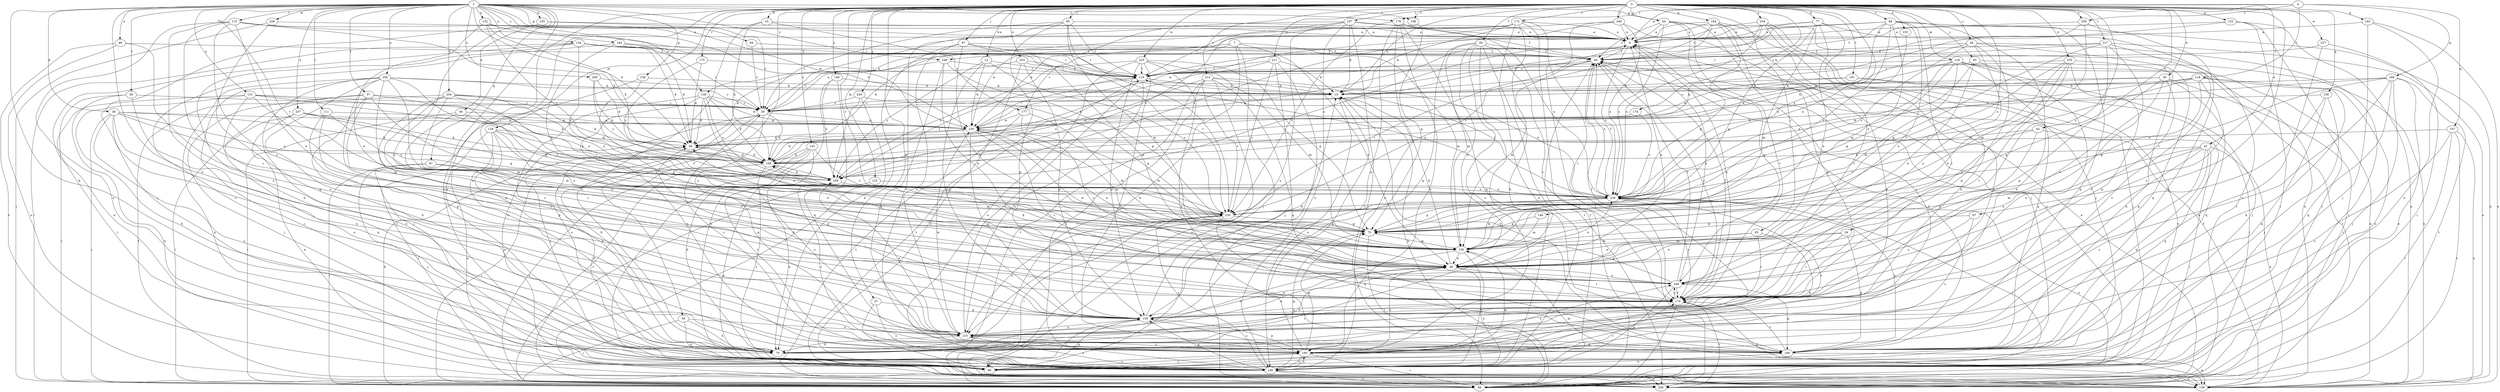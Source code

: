 strict digraph  {
0;
1;
4;
7;
9;
10;
12;
19;
24;
28;
29;
30;
37;
38;
39;
42;
43;
46;
48;
49;
50;
56;
57;
58;
60;
64;
67;
69;
70;
77;
79;
83;
84;
87;
89;
93;
95;
97;
99;
105;
109;
111;
115;
118;
119;
125;
128;
129;
130;
131;
132;
134;
138;
139;
145;
146;
148;
149;
152;
156;
158;
159;
163;
164;
167;
168;
169;
172;
174;
175;
176;
177;
179;
184;
190;
191;
197;
198;
200;
203;
204;
205;
207;
209;
210;
211;
214;
217;
220;
225;
227;
228;
230;
233;
234;
235;
239;
240;
244;
248;
249;
258;
259;
0 -> 10  [label=b];
0 -> 12  [label=b];
0 -> 19  [label=b];
0 -> 24  [label=c];
0 -> 28  [label=c];
0 -> 30  [label=d];
0 -> 37  [label=d];
0 -> 42  [label=e];
0 -> 43  [label=e];
0 -> 50  [label=f];
0 -> 56  [label=f];
0 -> 64  [label=g];
0 -> 77  [label=h];
0 -> 79  [label=h];
0 -> 83  [label=i];
0 -> 84  [label=i];
0 -> 87  [label=i];
0 -> 93  [label=j];
0 -> 95  [label=j];
0 -> 97  [label=j];
0 -> 125  [label=m];
0 -> 128  [label=m];
0 -> 129  [label=m];
0 -> 145  [label=o];
0 -> 146  [label=o];
0 -> 148  [label=o];
0 -> 149  [label=o];
0 -> 152  [label=p];
0 -> 156  [label=p];
0 -> 163  [label=q];
0 -> 164  [label=q];
0 -> 172  [label=r];
0 -> 174  [label=r];
0 -> 175  [label=r];
0 -> 191  [label=t];
0 -> 197  [label=t];
0 -> 198  [label=t];
0 -> 203  [label=u];
0 -> 211  [label=v];
0 -> 214  [label=v];
0 -> 217  [label=v];
0 -> 220  [label=v];
0 -> 225  [label=w];
0 -> 227  [label=w];
0 -> 233  [label=x];
0 -> 234  [label=x];
0 -> 235  [label=x];
0 -> 239  [label=x];
0 -> 240  [label=y];
0 -> 244  [label=y];
0 -> 258  [label=z];
1 -> 38  [label=d];
1 -> 39  [label=d];
1 -> 46  [label=e];
1 -> 48  [label=e];
1 -> 57  [label=f];
1 -> 58  [label=f];
1 -> 64  [label=g];
1 -> 67  [label=g];
1 -> 69  [label=g];
1 -> 79  [label=h];
1 -> 99  [label=j];
1 -> 105  [label=k];
1 -> 111  [label=l];
1 -> 115  [label=l];
1 -> 131  [label=n];
1 -> 132  [label=n];
1 -> 134  [label=n];
1 -> 138  [label=n];
1 -> 158  [label=p];
1 -> 176  [label=r];
1 -> 184  [label=s];
1 -> 198  [label=t];
1 -> 204  [label=u];
1 -> 205  [label=u];
1 -> 207  [label=u];
1 -> 209  [label=u];
1 -> 210  [label=u];
1 -> 220  [label=v];
1 -> 228  [label=w];
1 -> 230  [label=w];
1 -> 248  [label=y];
4 -> 9  [label=a];
4 -> 118  [label=l];
4 -> 167  [label=q];
4 -> 168  [label=q];
4 -> 176  [label=r];
4 -> 258  [label=z];
7 -> 49  [label=e];
7 -> 79  [label=h];
7 -> 99  [label=j];
7 -> 130  [label=m];
7 -> 138  [label=n];
7 -> 177  [label=r];
7 -> 248  [label=y];
9 -> 60  [label=f];
9 -> 149  [label=o];
9 -> 239  [label=x];
10 -> 9  [label=a];
10 -> 79  [label=h];
10 -> 109  [label=k];
10 -> 177  [label=r];
12 -> 119  [label=l];
12 -> 159  [label=p];
12 -> 220  [label=v];
12 -> 230  [label=w];
12 -> 259  [label=z];
19 -> 29  [label=c];
19 -> 149  [label=o];
24 -> 49  [label=e];
24 -> 130  [label=m];
24 -> 169  [label=q];
24 -> 179  [label=r];
28 -> 60  [label=f];
28 -> 89  [label=i];
28 -> 159  [label=p];
28 -> 169  [label=q];
28 -> 230  [label=w];
28 -> 239  [label=x];
28 -> 249  [label=y];
29 -> 9  [label=a];
29 -> 79  [label=h];
29 -> 99  [label=j];
29 -> 109  [label=k];
29 -> 139  [label=n];
29 -> 169  [label=q];
29 -> 230  [label=w];
30 -> 19  [label=b];
30 -> 39  [label=d];
30 -> 49  [label=e];
30 -> 70  [label=g];
30 -> 89  [label=i];
30 -> 169  [label=q];
30 -> 179  [label=r];
37 -> 99  [label=j];
37 -> 149  [label=o];
37 -> 159  [label=p];
38 -> 89  [label=i];
38 -> 109  [label=k];
38 -> 149  [label=o];
38 -> 169  [label=q];
38 -> 210  [label=u];
38 -> 230  [label=w];
38 -> 239  [label=x];
38 -> 259  [label=z];
39 -> 109  [label=k];
42 -> 49  [label=e];
42 -> 89  [label=i];
42 -> 109  [label=k];
42 -> 130  [label=m];
42 -> 139  [label=n];
42 -> 169  [label=q];
42 -> 190  [label=s];
42 -> 210  [label=u];
43 -> 39  [label=d];
43 -> 169  [label=q];
43 -> 220  [label=v];
43 -> 249  [label=y];
46 -> 70  [label=g];
46 -> 89  [label=i];
46 -> 179  [label=r];
46 -> 230  [label=w];
48 -> 60  [label=f];
48 -> 139  [label=n];
48 -> 200  [label=t];
48 -> 210  [label=u];
49 -> 9  [label=a];
49 -> 19  [label=b];
49 -> 109  [label=k];
49 -> 149  [label=o];
49 -> 179  [label=r];
49 -> 190  [label=s];
49 -> 230  [label=w];
49 -> 239  [label=x];
49 -> 249  [label=y];
50 -> 49  [label=e];
50 -> 60  [label=f];
50 -> 130  [label=m];
50 -> 149  [label=o];
50 -> 159  [label=p];
50 -> 179  [label=r];
50 -> 190  [label=s];
50 -> 200  [label=t];
56 -> 79  [label=h];
56 -> 89  [label=i];
56 -> 149  [label=o];
56 -> 210  [label=u];
57 -> 29  [label=c];
57 -> 70  [label=g];
57 -> 99  [label=j];
57 -> 149  [label=o];
57 -> 179  [label=r];
57 -> 210  [label=u];
57 -> 239  [label=x];
58 -> 29  [label=c];
58 -> 89  [label=i];
58 -> 139  [label=n];
58 -> 190  [label=s];
60 -> 119  [label=l];
60 -> 130  [label=m];
60 -> 179  [label=r];
60 -> 220  [label=v];
60 -> 239  [label=x];
64 -> 9  [label=a];
64 -> 60  [label=f];
64 -> 139  [label=n];
64 -> 179  [label=r];
64 -> 190  [label=s];
64 -> 239  [label=x];
64 -> 249  [label=y];
67 -> 89  [label=i];
67 -> 99  [label=j];
67 -> 130  [label=m];
67 -> 259  [label=z];
69 -> 29  [label=c];
69 -> 60  [label=f];
70 -> 39  [label=d];
70 -> 89  [label=i];
70 -> 130  [label=m];
70 -> 230  [label=w];
77 -> 9  [label=a];
77 -> 49  [label=e];
77 -> 70  [label=g];
77 -> 119  [label=l];
77 -> 130  [label=m];
77 -> 179  [label=r];
77 -> 200  [label=t];
79 -> 49  [label=e];
79 -> 259  [label=z];
83 -> 49  [label=e];
83 -> 79  [label=h];
83 -> 130  [label=m];
83 -> 179  [label=r];
84 -> 9  [label=a];
84 -> 19  [label=b];
84 -> 49  [label=e];
84 -> 60  [label=f];
84 -> 79  [label=h];
84 -> 109  [label=k];
84 -> 130  [label=m];
84 -> 139  [label=n];
84 -> 169  [label=q];
84 -> 179  [label=r];
84 -> 220  [label=v];
87 -> 70  [label=g];
87 -> 190  [label=s];
87 -> 249  [label=y];
89 -> 19  [label=b];
89 -> 39  [label=d];
89 -> 239  [label=x];
93 -> 49  [label=e];
93 -> 119  [label=l];
93 -> 139  [label=n];
93 -> 210  [label=u];
93 -> 239  [label=x];
95 -> 9  [label=a];
95 -> 29  [label=c];
95 -> 119  [label=l];
95 -> 130  [label=m];
95 -> 159  [label=p];
95 -> 190  [label=s];
95 -> 220  [label=v];
97 -> 49  [label=e];
97 -> 60  [label=f];
97 -> 79  [label=h];
97 -> 119  [label=l];
97 -> 210  [label=u];
97 -> 220  [label=v];
99 -> 130  [label=m];
99 -> 159  [label=p];
99 -> 179  [label=r];
99 -> 190  [label=s];
105 -> 9  [label=a];
105 -> 29  [label=c];
105 -> 99  [label=j];
105 -> 249  [label=y];
109 -> 9  [label=a];
109 -> 39  [label=d];
109 -> 89  [label=i];
109 -> 200  [label=t];
109 -> 210  [label=u];
109 -> 259  [label=z];
111 -> 130  [label=m];
111 -> 159  [label=p];
111 -> 179  [label=r];
111 -> 230  [label=w];
115 -> 9  [label=a];
115 -> 39  [label=d];
115 -> 49  [label=e];
115 -> 119  [label=l];
115 -> 149  [label=o];
115 -> 179  [label=r];
115 -> 210  [label=u];
115 -> 249  [label=y];
118 -> 19  [label=b];
118 -> 29  [label=c];
118 -> 70  [label=g];
118 -> 79  [label=h];
118 -> 109  [label=k];
118 -> 149  [label=o];
118 -> 239  [label=x];
118 -> 249  [label=y];
119 -> 19  [label=b];
119 -> 200  [label=t];
119 -> 210  [label=u];
119 -> 239  [label=x];
119 -> 259  [label=z];
125 -> 89  [label=i];
125 -> 239  [label=x];
128 -> 39  [label=d];
128 -> 49  [label=e];
128 -> 79  [label=h];
128 -> 109  [label=k];
128 -> 139  [label=n];
128 -> 159  [label=p];
128 -> 200  [label=t];
129 -> 39  [label=d];
129 -> 70  [label=g];
129 -> 99  [label=j];
129 -> 119  [label=l];
129 -> 130  [label=m];
129 -> 139  [label=n];
129 -> 169  [label=q];
129 -> 200  [label=t];
129 -> 239  [label=x];
130 -> 49  [label=e];
130 -> 79  [label=h];
130 -> 149  [label=o];
131 -> 29  [label=c];
131 -> 79  [label=h];
131 -> 99  [label=j];
131 -> 109  [label=k];
131 -> 130  [label=m];
131 -> 159  [label=p];
131 -> 220  [label=v];
132 -> 9  [label=a];
132 -> 49  [label=e];
132 -> 109  [label=k];
132 -> 230  [label=w];
132 -> 259  [label=z];
134 -> 19  [label=b];
134 -> 29  [label=c];
134 -> 39  [label=d];
134 -> 60  [label=f];
134 -> 79  [label=h];
134 -> 89  [label=i];
134 -> 139  [label=n];
134 -> 239  [label=x];
138 -> 29  [label=c];
138 -> 39  [label=d];
138 -> 49  [label=e];
138 -> 109  [label=k];
138 -> 149  [label=o];
138 -> 190  [label=s];
138 -> 230  [label=w];
138 -> 259  [label=z];
139 -> 60  [label=f];
139 -> 130  [label=m];
145 -> 79  [label=h];
145 -> 99  [label=j];
145 -> 109  [label=k];
145 -> 190  [label=s];
145 -> 200  [label=t];
145 -> 220  [label=v];
146 -> 19  [label=b];
146 -> 149  [label=o];
146 -> 169  [label=q];
146 -> 259  [label=z];
148 -> 70  [label=g];
148 -> 130  [label=m];
149 -> 39  [label=d];
149 -> 60  [label=f];
149 -> 70  [label=g];
149 -> 89  [label=i];
149 -> 139  [label=n];
149 -> 159  [label=p];
149 -> 190  [label=s];
149 -> 200  [label=t];
149 -> 210  [label=u];
149 -> 220  [label=v];
149 -> 259  [label=z];
152 -> 9  [label=a];
152 -> 89  [label=i];
152 -> 109  [label=k];
152 -> 139  [label=n];
152 -> 200  [label=t];
156 -> 29  [label=c];
156 -> 99  [label=j];
156 -> 159  [label=p];
156 -> 169  [label=q];
158 -> 19  [label=b];
158 -> 99  [label=j];
158 -> 249  [label=y];
159 -> 19  [label=b];
159 -> 39  [label=d];
159 -> 49  [label=e];
159 -> 60  [label=f];
159 -> 99  [label=j];
159 -> 190  [label=s];
159 -> 210  [label=u];
163 -> 9  [label=a];
163 -> 99  [label=j];
163 -> 139  [label=n];
163 -> 149  [label=o];
164 -> 9  [label=a];
164 -> 60  [label=f];
164 -> 70  [label=g];
164 -> 79  [label=h];
164 -> 159  [label=p];
164 -> 190  [label=s];
164 -> 220  [label=v];
164 -> 230  [label=w];
167 -> 39  [label=d];
167 -> 89  [label=i];
167 -> 139  [label=n];
167 -> 190  [label=s];
167 -> 200  [label=t];
168 -> 19  [label=b];
168 -> 79  [label=h];
168 -> 99  [label=j];
168 -> 109  [label=k];
168 -> 149  [label=o];
168 -> 169  [label=q];
168 -> 200  [label=t];
168 -> 220  [label=v];
169 -> 19  [label=b];
169 -> 60  [label=f];
169 -> 139  [label=n];
169 -> 149  [label=o];
169 -> 179  [label=r];
169 -> 239  [label=x];
172 -> 9  [label=a];
172 -> 19  [label=b];
172 -> 29  [label=c];
172 -> 79  [label=h];
172 -> 89  [label=i];
172 -> 109  [label=k];
172 -> 149  [label=o];
172 -> 179  [label=r];
172 -> 259  [label=z];
174 -> 230  [label=w];
174 -> 239  [label=x];
175 -> 39  [label=d];
175 -> 119  [label=l];
175 -> 259  [label=z];
176 -> 9  [label=a];
176 -> 149  [label=o];
176 -> 159  [label=p];
176 -> 169  [label=q];
176 -> 190  [label=s];
176 -> 220  [label=v];
176 -> 239  [label=x];
177 -> 130  [label=m];
177 -> 200  [label=t];
177 -> 230  [label=w];
177 -> 249  [label=y];
179 -> 9  [label=a];
179 -> 60  [label=f];
179 -> 89  [label=i];
179 -> 139  [label=n];
179 -> 159  [label=p];
179 -> 249  [label=y];
184 -> 39  [label=d];
184 -> 60  [label=f];
184 -> 70  [label=g];
184 -> 119  [label=l];
184 -> 190  [label=s];
190 -> 19  [label=b];
190 -> 29  [label=c];
190 -> 70  [label=g];
190 -> 89  [label=i];
190 -> 99  [label=j];
190 -> 149  [label=o];
190 -> 159  [label=p];
190 -> 249  [label=y];
191 -> 19  [label=b];
191 -> 89  [label=i];
191 -> 149  [label=o];
191 -> 230  [label=w];
197 -> 9  [label=a];
197 -> 19  [label=b];
197 -> 60  [label=f];
197 -> 89  [label=i];
197 -> 119  [label=l];
197 -> 149  [label=o];
197 -> 210  [label=u];
197 -> 230  [label=w];
198 -> 70  [label=g];
200 -> 9  [label=a];
200 -> 179  [label=r];
203 -> 39  [label=d];
203 -> 119  [label=l];
203 -> 130  [label=m];
203 -> 139  [label=n];
203 -> 159  [label=p];
204 -> 29  [label=c];
204 -> 109  [label=k];
204 -> 130  [label=m];
204 -> 179  [label=r];
204 -> 200  [label=t];
204 -> 220  [label=v];
204 -> 239  [label=x];
204 -> 249  [label=y];
205 -> 19  [label=b];
205 -> 29  [label=c];
205 -> 70  [label=g];
205 -> 79  [label=h];
205 -> 99  [label=j];
205 -> 139  [label=n];
205 -> 149  [label=o];
205 -> 159  [label=p];
205 -> 179  [label=r];
205 -> 249  [label=y];
207 -> 89  [label=i];
207 -> 109  [label=k];
207 -> 139  [label=n];
207 -> 220  [label=v];
207 -> 230  [label=w];
209 -> 19  [label=b];
209 -> 39  [label=d];
209 -> 109  [label=k];
209 -> 259  [label=z];
210 -> 49  [label=e];
210 -> 79  [label=h];
210 -> 119  [label=l];
210 -> 169  [label=q];
210 -> 179  [label=r];
210 -> 190  [label=s];
210 -> 230  [label=w];
211 -> 19  [label=b];
211 -> 89  [label=i];
211 -> 99  [label=j];
211 -> 109  [label=k];
211 -> 119  [label=l];
211 -> 220  [label=v];
214 -> 19  [label=b];
214 -> 139  [label=n];
214 -> 149  [label=o];
214 -> 169  [label=q];
214 -> 200  [label=t];
214 -> 220  [label=v];
214 -> 239  [label=x];
214 -> 259  [label=z];
217 -> 60  [label=f];
217 -> 70  [label=g];
217 -> 119  [label=l];
217 -> 139  [label=n];
217 -> 159  [label=p];
217 -> 190  [label=s];
217 -> 210  [label=u];
220 -> 70  [label=g];
220 -> 89  [label=i];
220 -> 169  [label=q];
220 -> 210  [label=u];
225 -> 70  [label=g];
225 -> 119  [label=l];
225 -> 130  [label=m];
225 -> 149  [label=o];
225 -> 159  [label=p];
225 -> 169  [label=q];
225 -> 190  [label=s];
225 -> 259  [label=z];
227 -> 60  [label=f];
227 -> 89  [label=i];
227 -> 190  [label=s];
228 -> 9  [label=a];
228 -> 89  [label=i];
228 -> 169  [label=q];
230 -> 39  [label=d];
230 -> 49  [label=e];
230 -> 109  [label=k];
230 -> 119  [label=l];
230 -> 130  [label=m];
230 -> 159  [label=p];
230 -> 179  [label=r];
233 -> 239  [label=x];
234 -> 9  [label=a];
234 -> 29  [label=c];
234 -> 79  [label=h];
234 -> 89  [label=i];
234 -> 99  [label=j];
234 -> 239  [label=x];
235 -> 49  [label=e];
235 -> 79  [label=h];
235 -> 119  [label=l];
235 -> 159  [label=p];
235 -> 179  [label=r];
235 -> 220  [label=v];
235 -> 249  [label=y];
239 -> 60  [label=f];
239 -> 70  [label=g];
239 -> 89  [label=i];
239 -> 119  [label=l];
239 -> 130  [label=m];
239 -> 179  [label=r];
239 -> 190  [label=s];
239 -> 220  [label=v];
240 -> 9  [label=a];
240 -> 99  [label=j];
240 -> 200  [label=t];
240 -> 230  [label=w];
240 -> 239  [label=x];
240 -> 259  [label=z];
244 -> 29  [label=c];
244 -> 70  [label=g];
244 -> 200  [label=t];
244 -> 259  [label=z];
248 -> 29  [label=c];
248 -> 49  [label=e];
248 -> 70  [label=g];
248 -> 119  [label=l];
248 -> 169  [label=q];
249 -> 9  [label=a];
249 -> 60  [label=f];
249 -> 70  [label=g];
249 -> 149  [label=o];
249 -> 169  [label=q];
249 -> 179  [label=r];
258 -> 9  [label=a];
258 -> 19  [label=b];
258 -> 130  [label=m];
258 -> 169  [label=q];
259 -> 9  [label=a];
259 -> 79  [label=h];
259 -> 109  [label=k];
259 -> 190  [label=s];
259 -> 210  [label=u];
259 -> 239  [label=x];
}
